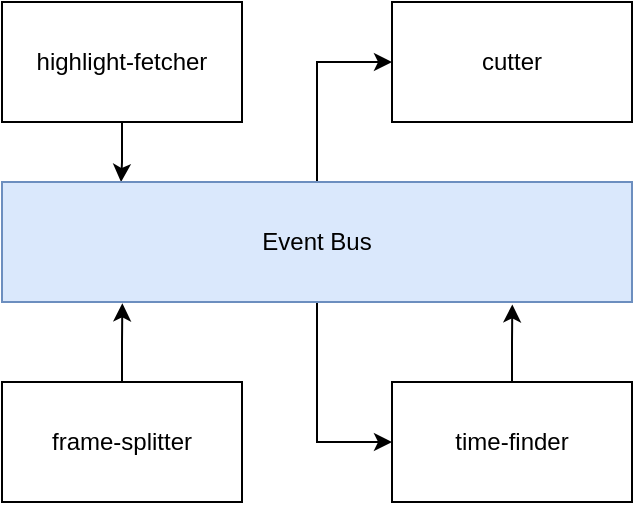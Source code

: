 <mxfile version="15.4.0" type="device"><diagram id="xW4vCzJot8DME2SPHp8z" name="Page-1"><mxGraphModel dx="211" dy="157" grid="1" gridSize="10" guides="1" tooltips="1" connect="1" arrows="1" fold="1" page="1" pageScale="1" pageWidth="827" pageHeight="1169" math="0" shadow="0"><root><mxCell id="0"/><mxCell id="1" parent="0"/><mxCell id="60fFKVgv_eq6_36jqPXu-11" style="edgeStyle=orthogonalEdgeStyle;rounded=0;orthogonalLoop=1;jettySize=auto;html=1;entryX=0.189;entryY=0;entryDx=0;entryDy=0;entryPerimeter=0;" edge="1" parent="1" source="60fFKVgv_eq6_36jqPXu-2" target="60fFKVgv_eq6_36jqPXu-9"><mxGeometry relative="1" as="geometry"/></mxCell><mxCell id="60fFKVgv_eq6_36jqPXu-2" value="highlight-fetcher" style="rounded=0;whiteSpace=wrap;html=1;" vertex="1" parent="1"><mxGeometry x="185" y="170" width="120" height="60" as="geometry"/></mxCell><mxCell id="60fFKVgv_eq6_36jqPXu-3" value="cutter" style="rounded=0;whiteSpace=wrap;html=1;" vertex="1" parent="1"><mxGeometry x="380" y="170" width="120" height="60" as="geometry"/></mxCell><mxCell id="60fFKVgv_eq6_36jqPXu-13" style="edgeStyle=orthogonalEdgeStyle;rounded=0;orthogonalLoop=1;jettySize=auto;html=1;entryX=0.81;entryY=1.02;entryDx=0;entryDy=0;entryPerimeter=0;" edge="1" parent="1" source="60fFKVgv_eq6_36jqPXu-5" target="60fFKVgv_eq6_36jqPXu-9"><mxGeometry relative="1" as="geometry"/></mxCell><mxCell id="60fFKVgv_eq6_36jqPXu-5" value="time-finder" style="rounded=0;whiteSpace=wrap;html=1;" vertex="1" parent="1"><mxGeometry x="380" y="360" width="120" height="60" as="geometry"/></mxCell><mxCell id="60fFKVgv_eq6_36jqPXu-10" style="edgeStyle=orthogonalEdgeStyle;rounded=0;orthogonalLoop=1;jettySize=auto;html=1;entryX=0.191;entryY=1.011;entryDx=0;entryDy=0;entryPerimeter=0;" edge="1" parent="1" source="60fFKVgv_eq6_36jqPXu-7" target="60fFKVgv_eq6_36jqPXu-9"><mxGeometry relative="1" as="geometry"/></mxCell><mxCell id="60fFKVgv_eq6_36jqPXu-7" value="frame-splitter" style="rounded=0;whiteSpace=wrap;html=1;" vertex="1" parent="1"><mxGeometry x="185" y="360" width="120" height="60" as="geometry"/></mxCell><mxCell id="60fFKVgv_eq6_36jqPXu-12" style="edgeStyle=orthogonalEdgeStyle;rounded=0;orthogonalLoop=1;jettySize=auto;html=1;entryX=0;entryY=0.5;entryDx=0;entryDy=0;exitX=0.5;exitY=1;exitDx=0;exitDy=0;" edge="1" parent="1" source="60fFKVgv_eq6_36jqPXu-9" target="60fFKVgv_eq6_36jqPXu-5"><mxGeometry relative="1" as="geometry"><mxPoint x="390" y="340" as="targetPoint"/></mxGeometry></mxCell><mxCell id="60fFKVgv_eq6_36jqPXu-14" style="edgeStyle=orthogonalEdgeStyle;rounded=0;orthogonalLoop=1;jettySize=auto;html=1;entryX=0;entryY=0.5;entryDx=0;entryDy=0;" edge="1" parent="1" source="60fFKVgv_eq6_36jqPXu-9" target="60fFKVgv_eq6_36jqPXu-3"><mxGeometry relative="1" as="geometry"/></mxCell><mxCell id="60fFKVgv_eq6_36jqPXu-9" value="Event Bus" style="rounded=0;whiteSpace=wrap;html=1;fillColor=#dae8fc;strokeColor=#6c8ebf;" vertex="1" parent="1"><mxGeometry x="185" y="260" width="315" height="60" as="geometry"/></mxCell></root></mxGraphModel></diagram></mxfile>